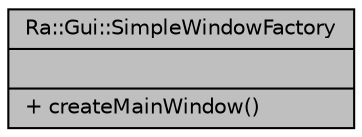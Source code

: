 digraph "Ra::Gui::SimpleWindowFactory"
{
 // INTERACTIVE_SVG=YES
 // LATEX_PDF_SIZE
  edge [fontname="Helvetica",fontsize="10",labelfontname="Helvetica",labelfontsize="10"];
  node [fontname="Helvetica",fontsize="10",shape=record];
  Node1 [label="{Ra::Gui::SimpleWindowFactory\n||+ createMainWindow()\l}",height=0.2,width=0.4,color="black", fillcolor="grey75", style="filled", fontcolor="black",tooltip=" "];
}
